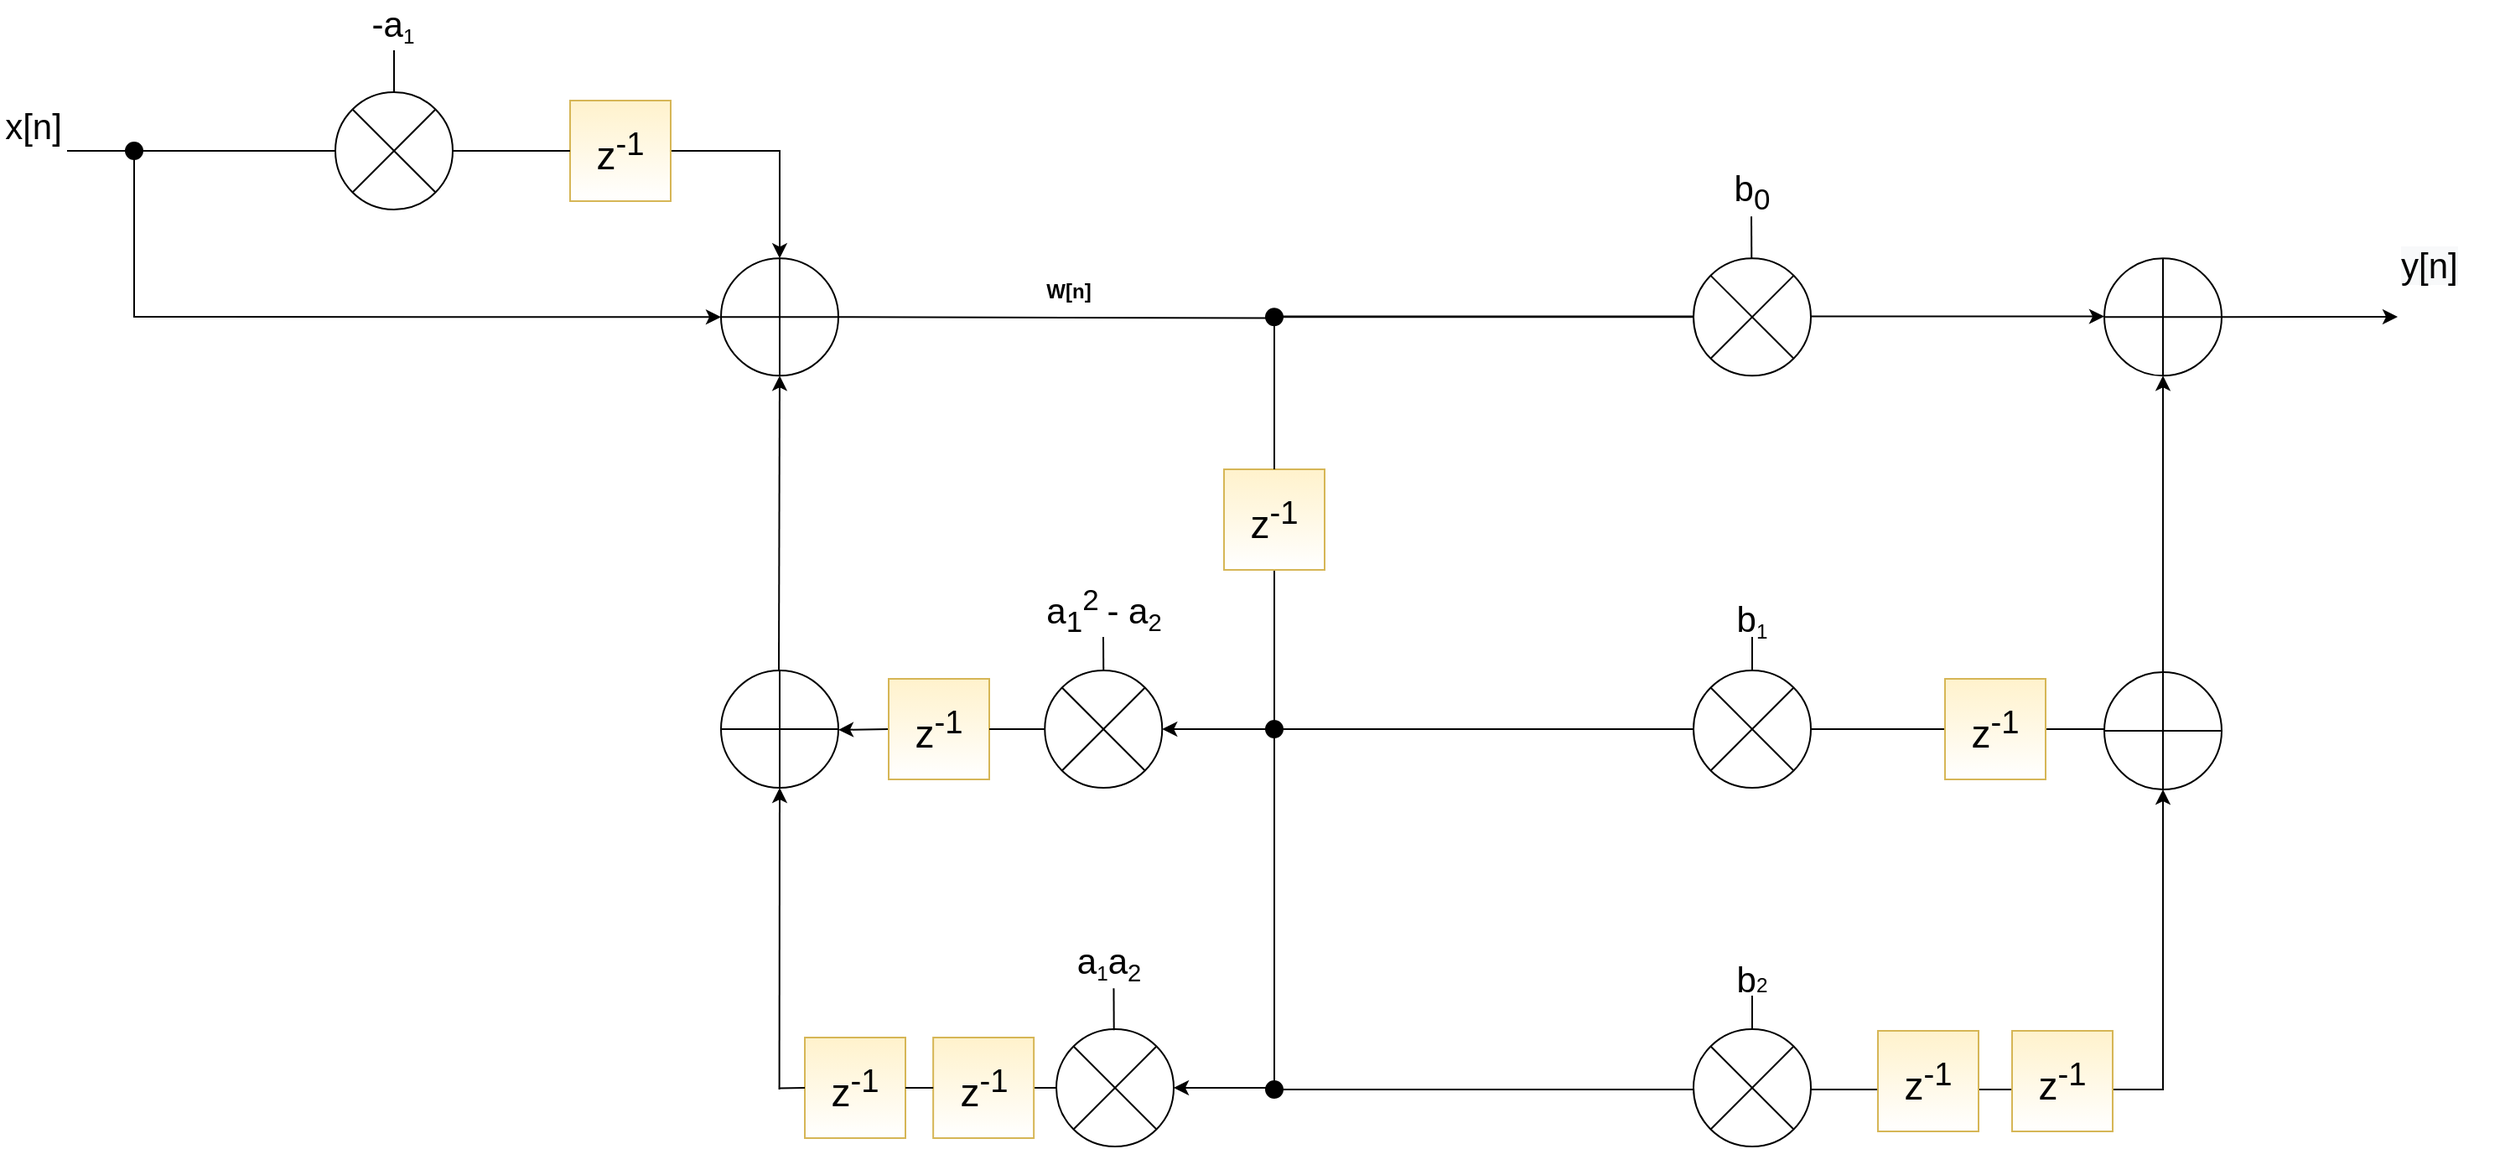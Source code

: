 <mxfile version="15.5.8" type="device"><diagram id="42x0mqCL8PiswtbE90lL" name="Page-1"><mxGraphModel dx="1865" dy="1716" grid="1" gridSize="10" guides="1" tooltips="1" connect="1" arrows="1" fold="1" page="1" pageScale="1" pageWidth="827" pageHeight="1169" math="0" shadow="0"><root><mxCell id="0"/><mxCell id="1" parent="0"/><mxCell id="HwG7NXqYMUf-4HDnRLCD-1" value="" style="verticalLabelPosition=bottom;verticalAlign=top;html=1;shape=mxgraph.flowchart.summing_function;" parent="1" vertex="1"><mxGeometry x="270" y="94.15" width="70" height="70" as="geometry"/></mxCell><mxCell id="HwG7NXqYMUf-4HDnRLCD-2" value="&lt;font style=&quot;font-size: 21px&quot;&gt;x[n]&lt;/font&gt;" style="text;html=1;strokeColor=none;fillColor=none;align=center;verticalAlign=middle;whiteSpace=wrap;rounded=0;" parent="1" vertex="1"><mxGeometry x="-160" y="5" width="40" height="20" as="geometry"/></mxCell><mxCell id="HwG7NXqYMUf-4HDnRLCD-3" value="&lt;b&gt;W[n]&lt;/b&gt;" style="text;html=1;align=center;verticalAlign=middle;resizable=0;points=[];autosize=1;strokeColor=none;fillColor=none;" parent="1" vertex="1"><mxGeometry x="456.57" y="104.15" width="40" height="20" as="geometry"/></mxCell><mxCell id="HwG7NXqYMUf-4HDnRLCD-6" value="" style="shape=sumEllipse;perimeter=ellipsePerimeter;whiteSpace=wrap;html=1;backgroundOutline=1;" parent="1" vertex="1"><mxGeometry x="463.13" y="340" width="70" height="70" as="geometry"/></mxCell><mxCell id="HwG7NXqYMUf-4HDnRLCD-7" value="" style="shape=sumEllipse;perimeter=ellipsePerimeter;whiteSpace=wrap;html=1;backgroundOutline=1;" parent="1" vertex="1"><mxGeometry x="470" y="554" width="70" height="70" as="geometry"/></mxCell><mxCell id="HwG7NXqYMUf-4HDnRLCD-8" value="" style="endArrow=none;html=1;" parent="1" edge="1"><mxGeometry width="50" height="50" relative="1" as="geometry"><mxPoint x="600" y="590" as="sourcePoint"/><mxPoint x="600" y="280" as="targetPoint"/></mxGeometry></mxCell><mxCell id="HwG7NXqYMUf-4HDnRLCD-9" value="&lt;font style=&quot;font-size: 21px&quot;&gt;a&lt;sub&gt;1&lt;/sub&gt;&lt;sup&gt;2 &lt;/sup&gt;-&amp;nbsp;&lt;/font&gt;&lt;span style=&quot;font-size: 21px&quot;&gt;a&lt;/span&gt;&lt;span style=&quot;font-size: 17.5px&quot;&gt;&lt;sub&gt;2&lt;/sub&gt;&lt;/span&gt;" style="text;html=1;strokeColor=none;fillColor=none;align=center;verticalAlign=middle;whiteSpace=wrap;rounded=0;" parent="1" vertex="1"><mxGeometry x="456.57" y="290" width="83.13" height="30" as="geometry"/></mxCell><mxCell id="HwG7NXqYMUf-4HDnRLCD-10" value="&lt;font style=&quot;font-size: 21px&quot;&gt;a&lt;/font&gt;&lt;font&gt;&lt;span style=&quot;font-size: 14.583px&quot;&gt;&lt;sub&gt;1&lt;/sub&gt;&lt;/span&gt;&lt;span style=&quot;font-size: 21px&quot;&gt;a&lt;/span&gt;&lt;/font&gt;&lt;font style=&quot;font-size: 17.5px&quot;&gt;&lt;sub&gt;2&lt;/sub&gt;&lt;/font&gt;" style="text;html=1;strokeColor=none;fillColor=none;align=center;verticalAlign=middle;whiteSpace=wrap;rounded=0;" parent="1" vertex="1"><mxGeometry x="480" y="500" width="43.13" height="30" as="geometry"/></mxCell><mxCell id="HwG7NXqYMUf-4HDnRLCD-11" value="" style="verticalLabelPosition=bottom;verticalAlign=top;html=1;shape=mxgraph.flowchart.summing_function;" parent="1" vertex="1"><mxGeometry x="270" y="340" width="70" height="70" as="geometry"/></mxCell><mxCell id="HwG7NXqYMUf-4HDnRLCD-12" value="" style="endArrow=classic;html=1;startArrow=none;exitX=0;exitY=0.5;exitDx=0;exitDy=0;" parent="1" source="HwG7NXqYMUf-4HDnRLCD-56" edge="1"><mxGeometry width="50" height="50" relative="1" as="geometry"><mxPoint x="460" y="375" as="sourcePoint"/><mxPoint x="340" y="375.43" as="targetPoint"/></mxGeometry></mxCell><mxCell id="HwG7NXqYMUf-4HDnRLCD-13" value="" style="endArrow=none;html=1;entryX=0;entryY=0.5;entryDx=0;entryDy=0;startArrow=none;" parent="1" source="HwG7NXqYMUf-4HDnRLCD-54" target="HwG7NXqYMUf-4HDnRLCD-7" edge="1"><mxGeometry width="50" height="50" relative="1" as="geometry"><mxPoint x="305" y="589.2" as="sourcePoint"/><mxPoint x="465" y="588.8" as="targetPoint"/></mxGeometry></mxCell><mxCell id="HwG7NXqYMUf-4HDnRLCD-14" value="" style="endArrow=classic;html=1;rounded=0;entryX=0.5;entryY=1;entryDx=0;entryDy=0;entryPerimeter=0;" parent="1" target="HwG7NXqYMUf-4HDnRLCD-11" edge="1"><mxGeometry width="50" height="50" relative="1" as="geometry"><mxPoint x="304.8" y="590" as="sourcePoint"/><mxPoint x="305" y="413" as="targetPoint"/></mxGeometry></mxCell><mxCell id="HwG7NXqYMUf-4HDnRLCD-15" value="" style="endArrow=classic;html=1;rounded=0;entryX=0.5;entryY=1;entryDx=0;entryDy=0;entryPerimeter=0;" parent="1" target="HwG7NXqYMUf-4HDnRLCD-1" edge="1"><mxGeometry width="50" height="50" relative="1" as="geometry"><mxPoint x="304.5" y="340" as="sourcePoint"/><mxPoint x="304.5" y="250" as="targetPoint"/></mxGeometry></mxCell><mxCell id="HwG7NXqYMUf-4HDnRLCD-16" value="" style="ellipse;whiteSpace=wrap;html=1;aspect=fixed;fillColor=#000000;" parent="1" vertex="1"><mxGeometry x="595" y="124.15" width="10" height="10" as="geometry"/></mxCell><mxCell id="HwG7NXqYMUf-4HDnRLCD-17" value="" style="endArrow=none;html=1;entryX=0;entryY=0.563;entryDx=0;entryDy=0;entryPerimeter=0;exitX=1;exitY=0.5;exitDx=0;exitDy=0;exitPerimeter=0;" parent="1" source="HwG7NXqYMUf-4HDnRLCD-1" target="HwG7NXqYMUf-4HDnRLCD-16" edge="1"><mxGeometry width="50" height="50" relative="1" as="geometry"><mxPoint x="380" y="129.66" as="sourcePoint"/><mxPoint x="685" y="129.41" as="targetPoint"/></mxGeometry></mxCell><mxCell id="HwG7NXqYMUf-4HDnRLCD-18" value="" style="ellipse;whiteSpace=wrap;html=1;aspect=fixed;fillColor=#000000;" parent="1" vertex="1"><mxGeometry x="595" y="370" width="10" height="10" as="geometry"/></mxCell><mxCell id="HwG7NXqYMUf-4HDnRLCD-19" value="" style="endArrow=none;html=1;rounded=0;exitX=0.5;exitY=0;exitDx=0;exitDy=0;" parent="1" source="HwG7NXqYMUf-4HDnRLCD-6" edge="1"><mxGeometry width="50" height="50" relative="1" as="geometry"><mxPoint x="520" y="390" as="sourcePoint"/><mxPoint x="498" y="320" as="targetPoint"/></mxGeometry></mxCell><mxCell id="HwG7NXqYMUf-4HDnRLCD-20" value="" style="endArrow=none;html=1;rounded=0;exitX=0.5;exitY=0;exitDx=0;exitDy=0;" parent="1" edge="1"><mxGeometry width="50" height="50" relative="1" as="geometry"><mxPoint x="504.36" y="554.6" as="sourcePoint"/><mxPoint x="504.23" y="529.6" as="targetPoint"/></mxGeometry></mxCell><mxCell id="HwG7NXqYMUf-4HDnRLCD-21" value="" style="endArrow=classic;html=1;rounded=0;startArrow=none;" parent="1" source="HwG7NXqYMUf-4HDnRLCD-40" edge="1"><mxGeometry width="50" height="50" relative="1" as="geometry"><mxPoint x="680" y="120" as="sourcePoint"/><mxPoint x="1270" y="129" as="targetPoint"/></mxGeometry></mxCell><mxCell id="HwG7NXqYMUf-4HDnRLCD-22" value="" style="endArrow=classic;html=1;rounded=0;entryX=1;entryY=0.5;entryDx=0;entryDy=0;" parent="1" target="HwG7NXqYMUf-4HDnRLCD-7" edge="1"><mxGeometry width="50" height="50" relative="1" as="geometry"><mxPoint x="600" y="589" as="sourcePoint"/><mxPoint x="640" y="620" as="targetPoint"/></mxGeometry></mxCell><mxCell id="HwG7NXqYMUf-4HDnRLCD-23" value="" style="endArrow=classic;html=1;rounded=0;entryX=1;entryY=0.5;entryDx=0;entryDy=0;exitX=0;exitY=0.5;exitDx=0;exitDy=0;" parent="1" source="HwG7NXqYMUf-4HDnRLCD-18" target="HwG7NXqYMUf-4HDnRLCD-6" edge="1"><mxGeometry width="50" height="50" relative="1" as="geometry"><mxPoint x="550" y="430" as="sourcePoint"/><mxPoint x="600" y="380" as="targetPoint"/></mxGeometry></mxCell><mxCell id="HwG7NXqYMUf-4HDnRLCD-24" value="" style="endArrow=none;html=1;rounded=0;exitX=0.5;exitY=0;exitDx=0;exitDy=0;" parent="1" source="HwG7NXqYMUf-4HDnRLCD-27" edge="1"><mxGeometry width="50" height="50" relative="1" as="geometry"><mxPoint x="-83.13" y="50" as="sourcePoint"/><mxPoint x="75" y="-30" as="targetPoint"/></mxGeometry></mxCell><mxCell id="HwG7NXqYMUf-4HDnRLCD-25" value="" style="endArrow=classic;html=1;rounded=0;entryX=0.5;entryY=0;entryDx=0;entryDy=0;entryPerimeter=0;startArrow=none;" parent="1" source="HwG7NXqYMUf-4HDnRLCD-28" target="HwG7NXqYMUf-4HDnRLCD-1" edge="1"><mxGeometry width="50" height="50" relative="1" as="geometry"><mxPoint x="-120" y="30" as="sourcePoint"/><mxPoint x="200" y="20" as="targetPoint"/><Array as="points"><mxPoint x="305" y="30"/></Array></mxGeometry></mxCell><mxCell id="HwG7NXqYMUf-4HDnRLCD-26" value="&lt;font style=&quot;font-size: 21px&quot;&gt;-a&lt;/font&gt;&lt;font&gt;&lt;span style=&quot;font-size: 14.583px&quot;&gt;&lt;sub&gt;1&lt;/sub&gt;&lt;/span&gt;&lt;/font&gt;" style="text;html=1;strokeColor=none;fillColor=none;align=center;verticalAlign=middle;whiteSpace=wrap;rounded=0;" parent="1" vertex="1"><mxGeometry x="53.43" y="-60" width="43.13" height="30" as="geometry"/></mxCell><mxCell id="HwG7NXqYMUf-4HDnRLCD-29" value="" style="endArrow=classic;html=1;rounded=0;entryX=0;entryY=0.5;entryDx=0;entryDy=0;entryPerimeter=0;" parent="1" target="HwG7NXqYMUf-4HDnRLCD-1" edge="1"><mxGeometry width="50" height="50" relative="1" as="geometry"><mxPoint x="-80" y="30" as="sourcePoint"/><mxPoint x="80" y="140" as="targetPoint"/><Array as="points"><mxPoint x="-80" y="129"/></Array></mxGeometry></mxCell><mxCell id="HwG7NXqYMUf-4HDnRLCD-30" value="" style="ellipse;whiteSpace=wrap;html=1;aspect=fixed;fillColor=#000000;" parent="1" vertex="1"><mxGeometry x="-85" y="25" width="10" height="10" as="geometry"/></mxCell><mxCell id="HwG7NXqYMUf-4HDnRLCD-32" value="&lt;font&gt;&lt;span style=&quot;font-size: 21px&quot;&gt;b&lt;/span&gt;&lt;span style=&quot;font-size: 14.583px&quot;&gt;&lt;sub&gt;1&lt;/sub&gt;&lt;/span&gt;&lt;/font&gt;" style="text;html=1;strokeColor=none;fillColor=none;align=center;verticalAlign=middle;whiteSpace=wrap;rounded=0;" parent="1" vertex="1"><mxGeometry x="865" y="295" width="40" height="30" as="geometry"/></mxCell><mxCell id="HwG7NXqYMUf-4HDnRLCD-33" value="&lt;font&gt;&lt;sub&gt;&lt;span style=&quot;font-size: 21px&quot;&gt;b&lt;sub&gt;0&lt;/sub&gt;&lt;/span&gt;&lt;/sub&gt;&lt;/font&gt;" style="text;html=1;strokeColor=none;fillColor=none;align=center;verticalAlign=middle;whiteSpace=wrap;rounded=0;" parent="1" vertex="1"><mxGeometry x="865" y="40" width="40" height="30" as="geometry"/></mxCell><mxCell id="HwG7NXqYMUf-4HDnRLCD-34" value="" style="endArrow=classic;html=1;rounded=0;entryX=0.5;entryY=1;entryDx=0;entryDy=0;entryPerimeter=0;exitX=1;exitY=0.5;exitDx=0;exitDy=0;" parent="1" source="HwG7NXqYMUf-4HDnRLCD-18" target="HwG7NXqYMUf-4HDnRLCD-40" edge="1"><mxGeometry width="50" height="50" relative="1" as="geometry"><mxPoint x="1130.16" y="468.9" as="sourcePoint"/><mxPoint x="1129.66" y="290" as="targetPoint"/><Array as="points"><mxPoint x="1130" y="375"/></Array></mxGeometry></mxCell><mxCell id="HwG7NXqYMUf-4HDnRLCD-35" value="&lt;span style=&quot;color: rgb(0 , 0 , 0) ; font-family: &amp;#34;helvetica&amp;#34; ; font-size: 21px ; font-style: normal ; font-weight: 400 ; letter-spacing: normal ; text-align: center ; text-indent: 0px ; text-transform: none ; word-spacing: 0px ; background-color: rgb(248 , 249 , 250) ; display: inline ; float: none&quot;&gt;y[n]&lt;/span&gt;" style="text;whiteSpace=wrap;html=1;" parent="1" vertex="1"><mxGeometry x="1270" y="78.75" width="60" height="30" as="geometry"/></mxCell><mxCell id="HwG7NXqYMUf-4HDnRLCD-36" value="" style="endArrow=none;html=1;rounded=0;exitX=0.5;exitY=0;exitDx=0;exitDy=0;" parent="1" source="HwG7NXqYMUf-4HDnRLCD-46" edge="1"><mxGeometry width="50" height="50" relative="1" as="geometry"><mxPoint x="885.62" y="335.0" as="sourcePoint"/><mxPoint x="885" y="320" as="targetPoint"/></mxGeometry></mxCell><mxCell id="HwG7NXqYMUf-4HDnRLCD-38" value="" style="endArrow=none;html=1;rounded=0;exitX=0.5;exitY=0;exitDx=0;exitDy=0;" parent="1" edge="1"><mxGeometry width="50" height="50" relative="1" as="geometry"><mxPoint x="884.65" y="94.15" as="sourcePoint"/><mxPoint x="884.52" y="69.15" as="targetPoint"/></mxGeometry></mxCell><mxCell id="HwG7NXqYMUf-4HDnRLCD-39" value="" style="endArrow=none;html=1;rounded=0;" parent="1" source="HwG7NXqYMUf-4HDnRLCD-16" target="HwG7NXqYMUf-4HDnRLCD-51" edge="1"><mxGeometry width="50" height="50" relative="1" as="geometry"><mxPoint x="605" y="129.15" as="sourcePoint"/><mxPoint x="1270" y="129" as="targetPoint"/></mxGeometry></mxCell><mxCell id="HwG7NXqYMUf-4HDnRLCD-40" value="" style="verticalLabelPosition=bottom;verticalAlign=top;html=1;shape=mxgraph.flowchart.summing_function;" parent="1" vertex="1"><mxGeometry x="1095" y="94.15" width="70" height="70" as="geometry"/></mxCell><mxCell id="HwG7NXqYMUf-4HDnRLCD-42" value="" style="endArrow=none;html=1;exitX=0.5;exitY=1;exitDx=0;exitDy=0;startArrow=none;" parent="1" source="HwG7NXqYMUf-4HDnRLCD-43" edge="1"><mxGeometry width="50" height="50" relative="1" as="geometry"><mxPoint x="600" y="134.15" as="sourcePoint"/><mxPoint x="600" y="280" as="targetPoint"/></mxGeometry></mxCell><mxCell id="HwG7NXqYMUf-4HDnRLCD-46" value="" style="shape=sumEllipse;perimeter=ellipsePerimeter;whiteSpace=wrap;html=1;backgroundOutline=1;" parent="1" vertex="1"><mxGeometry x="850" y="340.0" width="70" height="70" as="geometry"/></mxCell><mxCell id="HwG7NXqYMUf-4HDnRLCD-50" value="" style="endArrow=classic;html=1;rounded=0;entryX=0;entryY=0.5;entryDx=0;entryDy=0;entryPerimeter=0;" parent="1" edge="1"><mxGeometry width="50" height="50" relative="1" as="geometry"><mxPoint x="599" y="128.81" as="sourcePoint"/><mxPoint x="1095" y="128.81" as="targetPoint"/></mxGeometry></mxCell><mxCell id="HwG7NXqYMUf-4HDnRLCD-51" value="" style="shape=sumEllipse;perimeter=ellipsePerimeter;whiteSpace=wrap;html=1;backgroundOutline=1;" parent="1" vertex="1"><mxGeometry x="850" y="94.15" width="70" height="70" as="geometry"/></mxCell><mxCell id="HwG7NXqYMUf-4HDnRLCD-28" value="&lt;font style=&quot;font-size: 23px&quot;&gt;z&lt;sup&gt;-1&lt;/sup&gt;&lt;/font&gt;" style="whiteSpace=wrap;html=1;aspect=fixed;fillColor=#fff2cc;strokeColor=#d6b656;gradientColor=#ffffff;" parent="1" vertex="1"><mxGeometry x="180" width="60" height="60" as="geometry"/></mxCell><mxCell id="HwG7NXqYMUf-4HDnRLCD-52" value="" style="endArrow=none;html=1;rounded=0;entryX=0;entryY=0.5;entryDx=0;entryDy=0;" parent="1" target="HwG7NXqYMUf-4HDnRLCD-28" edge="1"><mxGeometry width="50" height="50" relative="1" as="geometry"><mxPoint x="-120" y="30" as="sourcePoint"/><mxPoint x="305" y="94.15" as="targetPoint"/><Array as="points"><mxPoint x="-70" y="30"/></Array></mxGeometry></mxCell><mxCell id="HwG7NXqYMUf-4HDnRLCD-27" value="" style="shape=sumEllipse;perimeter=ellipsePerimeter;whiteSpace=wrap;html=1;backgroundOutline=1;" parent="1" vertex="1"><mxGeometry x="40" y="-5" width="70" height="70" as="geometry"/></mxCell><mxCell id="HwG7NXqYMUf-4HDnRLCD-5" value="&lt;font style=&quot;font-size: 23px&quot;&gt;z&lt;sup&gt;-1&lt;/sup&gt;&lt;/font&gt;" style="whiteSpace=wrap;html=1;aspect=fixed;fillColor=#fff2cc;strokeColor=#d6b656;gradientColor=#ffffff;" parent="1" vertex="1"><mxGeometry x="320" y="559" width="60" height="60" as="geometry"/></mxCell><mxCell id="HwG7NXqYMUf-4HDnRLCD-53" value="" style="endArrow=none;html=1;entryX=0;entryY=0.5;entryDx=0;entryDy=0;" parent="1" target="HwG7NXqYMUf-4HDnRLCD-5" edge="1"><mxGeometry width="50" height="50" relative="1" as="geometry"><mxPoint x="305" y="589.2" as="sourcePoint"/><mxPoint x="470.0" y="589" as="targetPoint"/></mxGeometry></mxCell><mxCell id="HwG7NXqYMUf-4HDnRLCD-54" value="&lt;font style=&quot;font-size: 23px&quot;&gt;z&lt;sup&gt;-1&lt;/sup&gt;&lt;/font&gt;" style="whiteSpace=wrap;html=1;aspect=fixed;fillColor=#fff2cc;strokeColor=#d6b656;gradientColor=#ffffff;" parent="1" vertex="1"><mxGeometry x="396.57" y="559" width="60" height="60" as="geometry"/></mxCell><mxCell id="HwG7NXqYMUf-4HDnRLCD-55" value="" style="endArrow=none;html=1;entryX=0;entryY=0.5;entryDx=0;entryDy=0;startArrow=none;" parent="1" source="HwG7NXqYMUf-4HDnRLCD-5" target="HwG7NXqYMUf-4HDnRLCD-54" edge="1"><mxGeometry width="50" height="50" relative="1" as="geometry"><mxPoint x="380" y="589" as="sourcePoint"/><mxPoint x="470.0" y="589" as="targetPoint"/></mxGeometry></mxCell><mxCell id="HwG7NXqYMUf-4HDnRLCD-56" value="&lt;font style=&quot;font-size: 23px&quot;&gt;z&lt;sup&gt;-1&lt;/sup&gt;&lt;/font&gt;" style="whiteSpace=wrap;html=1;aspect=fixed;fillColor=#fff2cc;strokeColor=#d6b656;gradientColor=#ffffff;" parent="1" vertex="1"><mxGeometry x="370" y="345" width="60" height="60" as="geometry"/></mxCell><mxCell id="HwG7NXqYMUf-4HDnRLCD-57" value="" style="endArrow=none;html=1;startArrow=none;exitX=0;exitY=0.5;exitDx=0;exitDy=0;" parent="1" source="HwG7NXqYMUf-4HDnRLCD-6" target="HwG7NXqYMUf-4HDnRLCD-56" edge="1"><mxGeometry width="50" height="50" relative="1" as="geometry"><mxPoint x="463.13" y="375" as="sourcePoint"/><mxPoint x="340" y="375.43" as="targetPoint"/></mxGeometry></mxCell><mxCell id="HwG7NXqYMUf-4HDnRLCD-43" value="&lt;font style=&quot;font-size: 23px&quot;&gt;z&lt;sup&gt;-1&lt;/sup&gt;&lt;/font&gt;" style="whiteSpace=wrap;html=1;aspect=fixed;fillColor=#fff2cc;strokeColor=#d6b656;gradientColor=#ffffff;" parent="1" vertex="1"><mxGeometry x="570" y="220" width="60" height="60" as="geometry"/></mxCell><mxCell id="HwG7NXqYMUf-4HDnRLCD-58" value="" style="endArrow=none;html=1;exitX=0.5;exitY=1;exitDx=0;exitDy=0;" parent="1" source="HwG7NXqYMUf-4HDnRLCD-16" target="HwG7NXqYMUf-4HDnRLCD-43" edge="1"><mxGeometry width="50" height="50" relative="1" as="geometry"><mxPoint x="600" y="134.15" as="sourcePoint"/><mxPoint x="600" y="280" as="targetPoint"/></mxGeometry></mxCell><mxCell id="HwG7NXqYMUf-4HDnRLCD-59" value="&lt;font style=&quot;font-size: 23px&quot;&gt;z&lt;sup&gt;-1&lt;/sup&gt;&lt;/font&gt;" style="whiteSpace=wrap;html=1;aspect=fixed;fillColor=#fff2cc;strokeColor=#d6b656;gradientColor=#ffffff;" parent="1" vertex="1"><mxGeometry x="1000" y="345" width="60" height="60" as="geometry"/></mxCell><mxCell id="najeIPVz3ChHip9-KKds-1" value="&lt;font&gt;&lt;span style=&quot;font-size: 21px&quot;&gt;b&lt;/span&gt;&lt;span style=&quot;font-size: 12.153px&quot;&gt;2&lt;/span&gt;&lt;/font&gt;" style="text;html=1;strokeColor=none;fillColor=none;align=center;verticalAlign=middle;whiteSpace=wrap;rounded=0;" parent="1" vertex="1"><mxGeometry x="865" y="509" width="40" height="30" as="geometry"/></mxCell><mxCell id="najeIPVz3ChHip9-KKds-2" value="" style="endArrow=none;html=1;rounded=0;exitX=0.5;exitY=0;exitDx=0;exitDy=0;" parent="1" source="najeIPVz3ChHip9-KKds-3" edge="1"><mxGeometry width="50" height="50" relative="1" as="geometry"><mxPoint x="885.62" y="549" as="sourcePoint"/><mxPoint x="885" y="534" as="targetPoint"/></mxGeometry></mxCell><mxCell id="najeIPVz3ChHip9-KKds-6" value="" style="endArrow=classic;html=1;rounded=0;entryX=0.5;entryY=1;entryDx=0;entryDy=0;entryPerimeter=0;" parent="1" target="najeIPVz3ChHip9-KKds-7" edge="1"><mxGeometry width="50" height="50" relative="1" as="geometry"><mxPoint x="600" y="590" as="sourcePoint"/><mxPoint x="800" y="730" as="targetPoint"/><Array as="points"><mxPoint x="1130" y="590"/></Array></mxGeometry></mxCell><mxCell id="najeIPVz3ChHip9-KKds-7" value="" style="verticalLabelPosition=bottom;verticalAlign=top;html=1;shape=mxgraph.flowchart.summing_function;" parent="1" vertex="1"><mxGeometry x="1095" y="341" width="70" height="70" as="geometry"/></mxCell><mxCell id="najeIPVz3ChHip9-KKds-3" value="" style="shape=sumEllipse;perimeter=ellipsePerimeter;whiteSpace=wrap;html=1;backgroundOutline=1;" parent="1" vertex="1"><mxGeometry x="850" y="554" width="70" height="70" as="geometry"/></mxCell><mxCell id="najeIPVz3ChHip9-KKds-4" value="&lt;font style=&quot;font-size: 23px&quot;&gt;z&lt;sup&gt;-1&lt;/sup&gt;&lt;/font&gt;" style="whiteSpace=wrap;html=1;aspect=fixed;fillColor=#fff2cc;strokeColor=#d6b656;gradientColor=#ffffff;" parent="1" vertex="1"><mxGeometry x="960" y="555" width="60" height="60" as="geometry"/></mxCell><mxCell id="najeIPVz3ChHip9-KKds-5" value="&lt;font style=&quot;font-size: 23px&quot;&gt;z&lt;sup&gt;-1&lt;/sup&gt;&lt;/font&gt;" style="whiteSpace=wrap;html=1;aspect=fixed;fillColor=#fff2cc;strokeColor=#d6b656;gradientColor=#ffffff;" parent="1" vertex="1"><mxGeometry x="1040" y="555" width="60" height="60" as="geometry"/></mxCell><mxCell id="najeIPVz3ChHip9-KKds-8" value="" style="ellipse;whiteSpace=wrap;html=1;aspect=fixed;fillColor=#000000;" parent="1" vertex="1"><mxGeometry x="595" y="585" width="10" height="10" as="geometry"/></mxCell></root></mxGraphModel></diagram></mxfile>